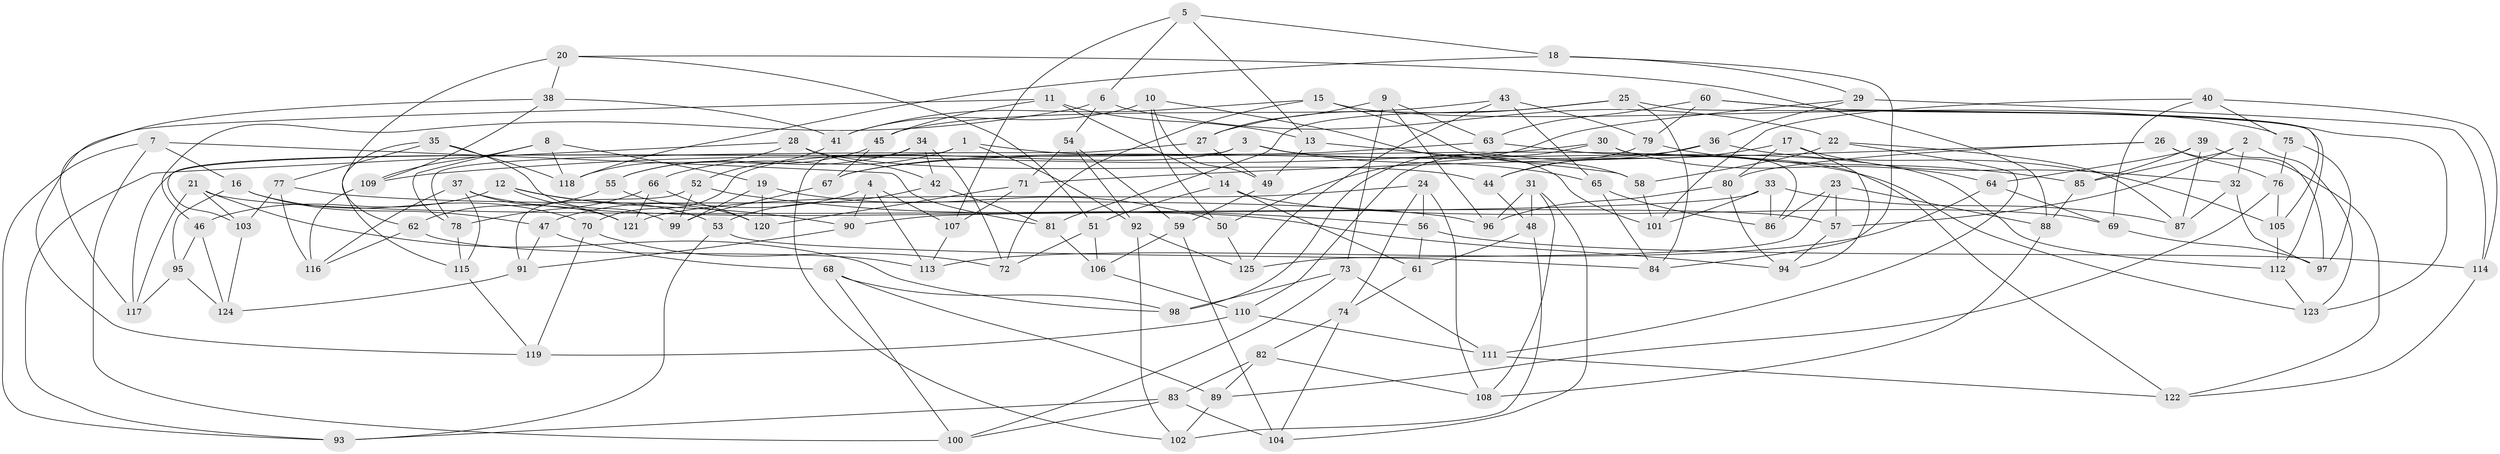 // coarse degree distribution, {4: 0.5714285714285714, 9: 0.1111111111111111, 10: 0.06349206349206349, 6: 0.047619047619047616, 12: 0.031746031746031744, 11: 0.031746031746031744, 7: 0.015873015873015872, 3: 0.12698412698412698}
// Generated by graph-tools (version 1.1) at 2025/54/03/04/25 22:54:04]
// undirected, 125 vertices, 250 edges
graph export_dot {
  node [color=gray90,style=filled];
  1;
  2;
  3;
  4;
  5;
  6;
  7;
  8;
  9;
  10;
  11;
  12;
  13;
  14;
  15;
  16;
  17;
  18;
  19;
  20;
  21;
  22;
  23;
  24;
  25;
  26;
  27;
  28;
  29;
  30;
  31;
  32;
  33;
  34;
  35;
  36;
  37;
  38;
  39;
  40;
  41;
  42;
  43;
  44;
  45;
  46;
  47;
  48;
  49;
  50;
  51;
  52;
  53;
  54;
  55;
  56;
  57;
  58;
  59;
  60;
  61;
  62;
  63;
  64;
  65;
  66;
  67;
  68;
  69;
  70;
  71;
  72;
  73;
  74;
  75;
  76;
  77;
  78;
  79;
  80;
  81;
  82;
  83;
  84;
  85;
  86;
  87;
  88;
  89;
  90;
  91;
  92;
  93;
  94;
  95;
  96;
  97;
  98;
  99;
  100;
  101;
  102;
  103;
  104;
  105;
  106;
  107;
  108;
  109;
  110;
  111;
  112;
  113;
  114;
  115;
  116;
  117;
  118;
  119;
  120;
  121;
  122;
  123;
  124;
  125;
  1 -- 92;
  1 -- 103;
  1 -- 66;
  1 -- 123;
  2 -- 32;
  2 -- 57;
  2 -- 123;
  2 -- 85;
  3 -- 70;
  3 -- 65;
  3 -- 112;
  3 -- 117;
  4 -- 90;
  4 -- 107;
  4 -- 47;
  4 -- 113;
  5 -- 18;
  5 -- 13;
  5 -- 107;
  5 -- 6;
  6 -- 54;
  6 -- 46;
  6 -- 22;
  7 -- 100;
  7 -- 81;
  7 -- 16;
  7 -- 93;
  8 -- 78;
  8 -- 118;
  8 -- 109;
  8 -- 19;
  9 -- 63;
  9 -- 27;
  9 -- 96;
  9 -- 73;
  10 -- 50;
  10 -- 49;
  10 -- 101;
  10 -- 41;
  11 -- 45;
  11 -- 119;
  11 -- 13;
  11 -- 14;
  12 -- 121;
  12 -- 53;
  12 -- 46;
  12 -- 90;
  13 -- 58;
  13 -- 49;
  14 -- 61;
  14 -- 69;
  14 -- 51;
  15 -- 41;
  15 -- 72;
  15 -- 58;
  15 -- 75;
  16 -- 95;
  16 -- 70;
  16 -- 47;
  17 -- 94;
  17 -- 32;
  17 -- 44;
  17 -- 80;
  18 -- 118;
  18 -- 84;
  18 -- 29;
  19 -- 99;
  19 -- 120;
  19 -- 50;
  20 -- 38;
  20 -- 88;
  20 -- 51;
  20 -- 62;
  21 -- 117;
  21 -- 98;
  21 -- 57;
  21 -- 103;
  22 -- 111;
  22 -- 58;
  22 -- 87;
  23 -- 57;
  23 -- 88;
  23 -- 86;
  23 -- 125;
  24 -- 108;
  24 -- 56;
  24 -- 74;
  24 -- 121;
  25 -- 84;
  25 -- 81;
  25 -- 112;
  25 -- 27;
  26 -- 80;
  26 -- 122;
  26 -- 71;
  26 -- 76;
  27 -- 78;
  27 -- 49;
  28 -- 118;
  28 -- 42;
  28 -- 44;
  28 -- 93;
  29 -- 50;
  29 -- 114;
  29 -- 36;
  30 -- 86;
  30 -- 109;
  30 -- 98;
  30 -- 64;
  31 -- 104;
  31 -- 96;
  31 -- 108;
  31 -- 48;
  32 -- 97;
  32 -- 87;
  33 -- 87;
  33 -- 90;
  33 -- 86;
  33 -- 101;
  34 -- 102;
  34 -- 42;
  34 -- 72;
  34 -- 55;
  35 -- 77;
  35 -- 118;
  35 -- 99;
  35 -- 115;
  36 -- 44;
  36 -- 105;
  36 -- 67;
  37 -- 116;
  37 -- 115;
  37 -- 121;
  37 -- 94;
  38 -- 109;
  38 -- 117;
  38 -- 41;
  39 -- 97;
  39 -- 85;
  39 -- 87;
  39 -- 64;
  40 -- 101;
  40 -- 114;
  40 -- 75;
  40 -- 69;
  41 -- 52;
  42 -- 53;
  42 -- 81;
  43 -- 45;
  43 -- 65;
  43 -- 125;
  43 -- 79;
  44 -- 48;
  45 -- 67;
  45 -- 55;
  46 -- 95;
  46 -- 124;
  47 -- 91;
  47 -- 68;
  48 -- 61;
  48 -- 102;
  49 -- 59;
  50 -- 125;
  51 -- 106;
  51 -- 72;
  52 -- 56;
  52 -- 99;
  52 -- 91;
  53 -- 93;
  53 -- 84;
  54 -- 59;
  54 -- 92;
  54 -- 71;
  55 -- 120;
  55 -- 62;
  56 -- 61;
  56 -- 114;
  57 -- 94;
  58 -- 101;
  59 -- 104;
  59 -- 106;
  60 -- 105;
  60 -- 79;
  60 -- 123;
  60 -- 63;
  61 -- 74;
  62 -- 113;
  62 -- 116;
  63 -- 122;
  63 -- 67;
  64 -- 69;
  64 -- 113;
  65 -- 86;
  65 -- 84;
  66 -- 120;
  66 -- 121;
  66 -- 78;
  67 -- 99;
  68 -- 89;
  68 -- 98;
  68 -- 100;
  69 -- 97;
  70 -- 119;
  70 -- 72;
  71 -- 120;
  71 -- 107;
  73 -- 100;
  73 -- 111;
  73 -- 98;
  74 -- 104;
  74 -- 82;
  75 -- 76;
  75 -- 97;
  76 -- 105;
  76 -- 89;
  77 -- 116;
  77 -- 96;
  77 -- 103;
  78 -- 115;
  79 -- 110;
  79 -- 85;
  80 -- 96;
  80 -- 94;
  81 -- 106;
  82 -- 83;
  82 -- 89;
  82 -- 108;
  83 -- 93;
  83 -- 100;
  83 -- 104;
  85 -- 88;
  88 -- 108;
  89 -- 102;
  90 -- 91;
  91 -- 124;
  92 -- 102;
  92 -- 125;
  95 -- 124;
  95 -- 117;
  103 -- 124;
  105 -- 112;
  106 -- 110;
  107 -- 113;
  109 -- 116;
  110 -- 111;
  110 -- 119;
  111 -- 122;
  112 -- 123;
  114 -- 122;
  115 -- 119;
}
